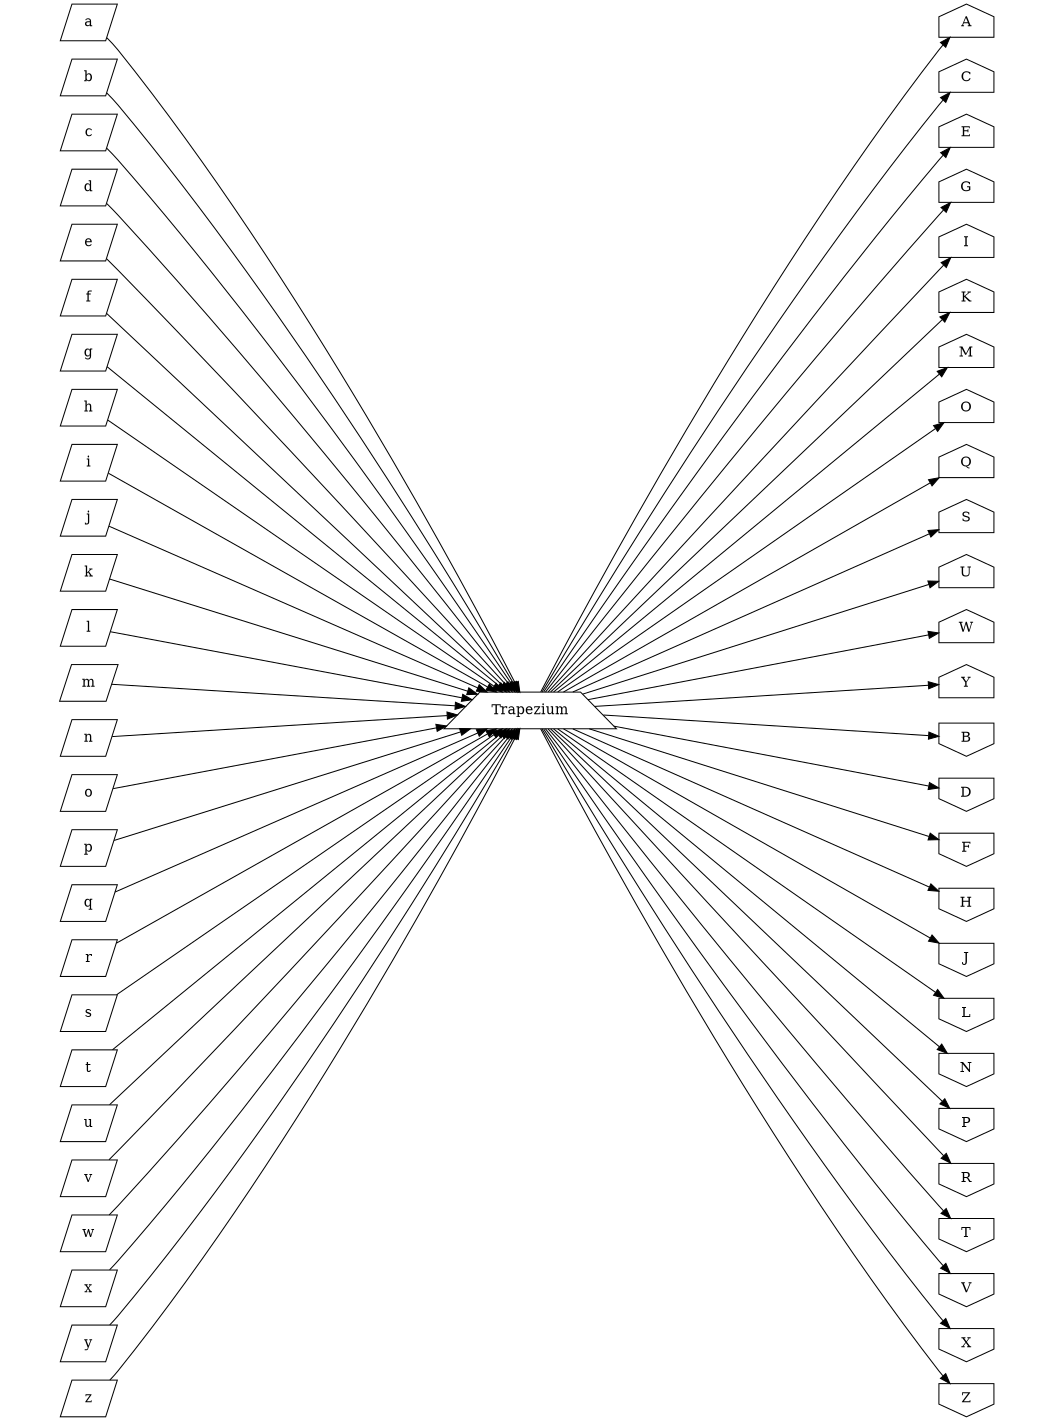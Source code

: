 digraph test {
	graph [size="7,9.5", page="8,10.5", ratio=fill, rankdir=LR];
	node [label="\N"];
	{
		graph [rank=same];
		node [shape=invhouse];
		A [shape=house];
		C [shape=house];
		E [shape=house];
		G [shape=house];
		I [shape=house];
		K [shape=house];
		M [shape=house];
		O [shape=house];
		Q [shape=house];
		S [shape=house];
		U [shape=house];
		W [shape=house];
		Y [shape=house];
		B
		D
		F
		H
		J
		L
		N
		P
		R
		T
		V
		X
		Z
	}
	{
		graph [rank=same];
		graph [ordering=out];
		node [shape=trapezium];
		Trapezium
	}
	{
		graph [rank=same];
		node [shape=parallelogram];
		a
		b
		c
		d
		e
		f
		g
		h
		i
		j
		k
		l
		m
		n
		o
		p
		q
		r
		s
		t
		u
		v
		w
		x
		y
		z
	}
	Trapezium -> A
	Trapezium -> B
	Trapezium -> C
	Trapezium -> D
	Trapezium -> E
	Trapezium -> F
	Trapezium -> G
	Trapezium -> H
	Trapezium -> I
	Trapezium -> J
	Trapezium -> K
	Trapezium -> L
	Trapezium -> M
	Trapezium -> N
	Trapezium -> O
	Trapezium -> P
	Trapezium -> Q
	Trapezium -> R
	Trapezium -> S
	Trapezium -> T
	Trapezium -> U
	Trapezium -> V
	Trapezium -> W
	Trapezium -> X
	Trapezium -> Y
	Trapezium -> Z
	a -> Trapezium
	b -> Trapezium
	c -> Trapezium
	d -> Trapezium
	e -> Trapezium
	f -> Trapezium
	g -> Trapezium
	h -> Trapezium
	i -> Trapezium
	j -> Trapezium
	k -> Trapezium
	l -> Trapezium
	m -> Trapezium
	n -> Trapezium
	o -> Trapezium
	p -> Trapezium
	q -> Trapezium
	r -> Trapezium
	s -> Trapezium
	t -> Trapezium
	u -> Trapezium
	v -> Trapezium
	w -> Trapezium
	x -> Trapezium
	y -> Trapezium
	z -> Trapezium
}
